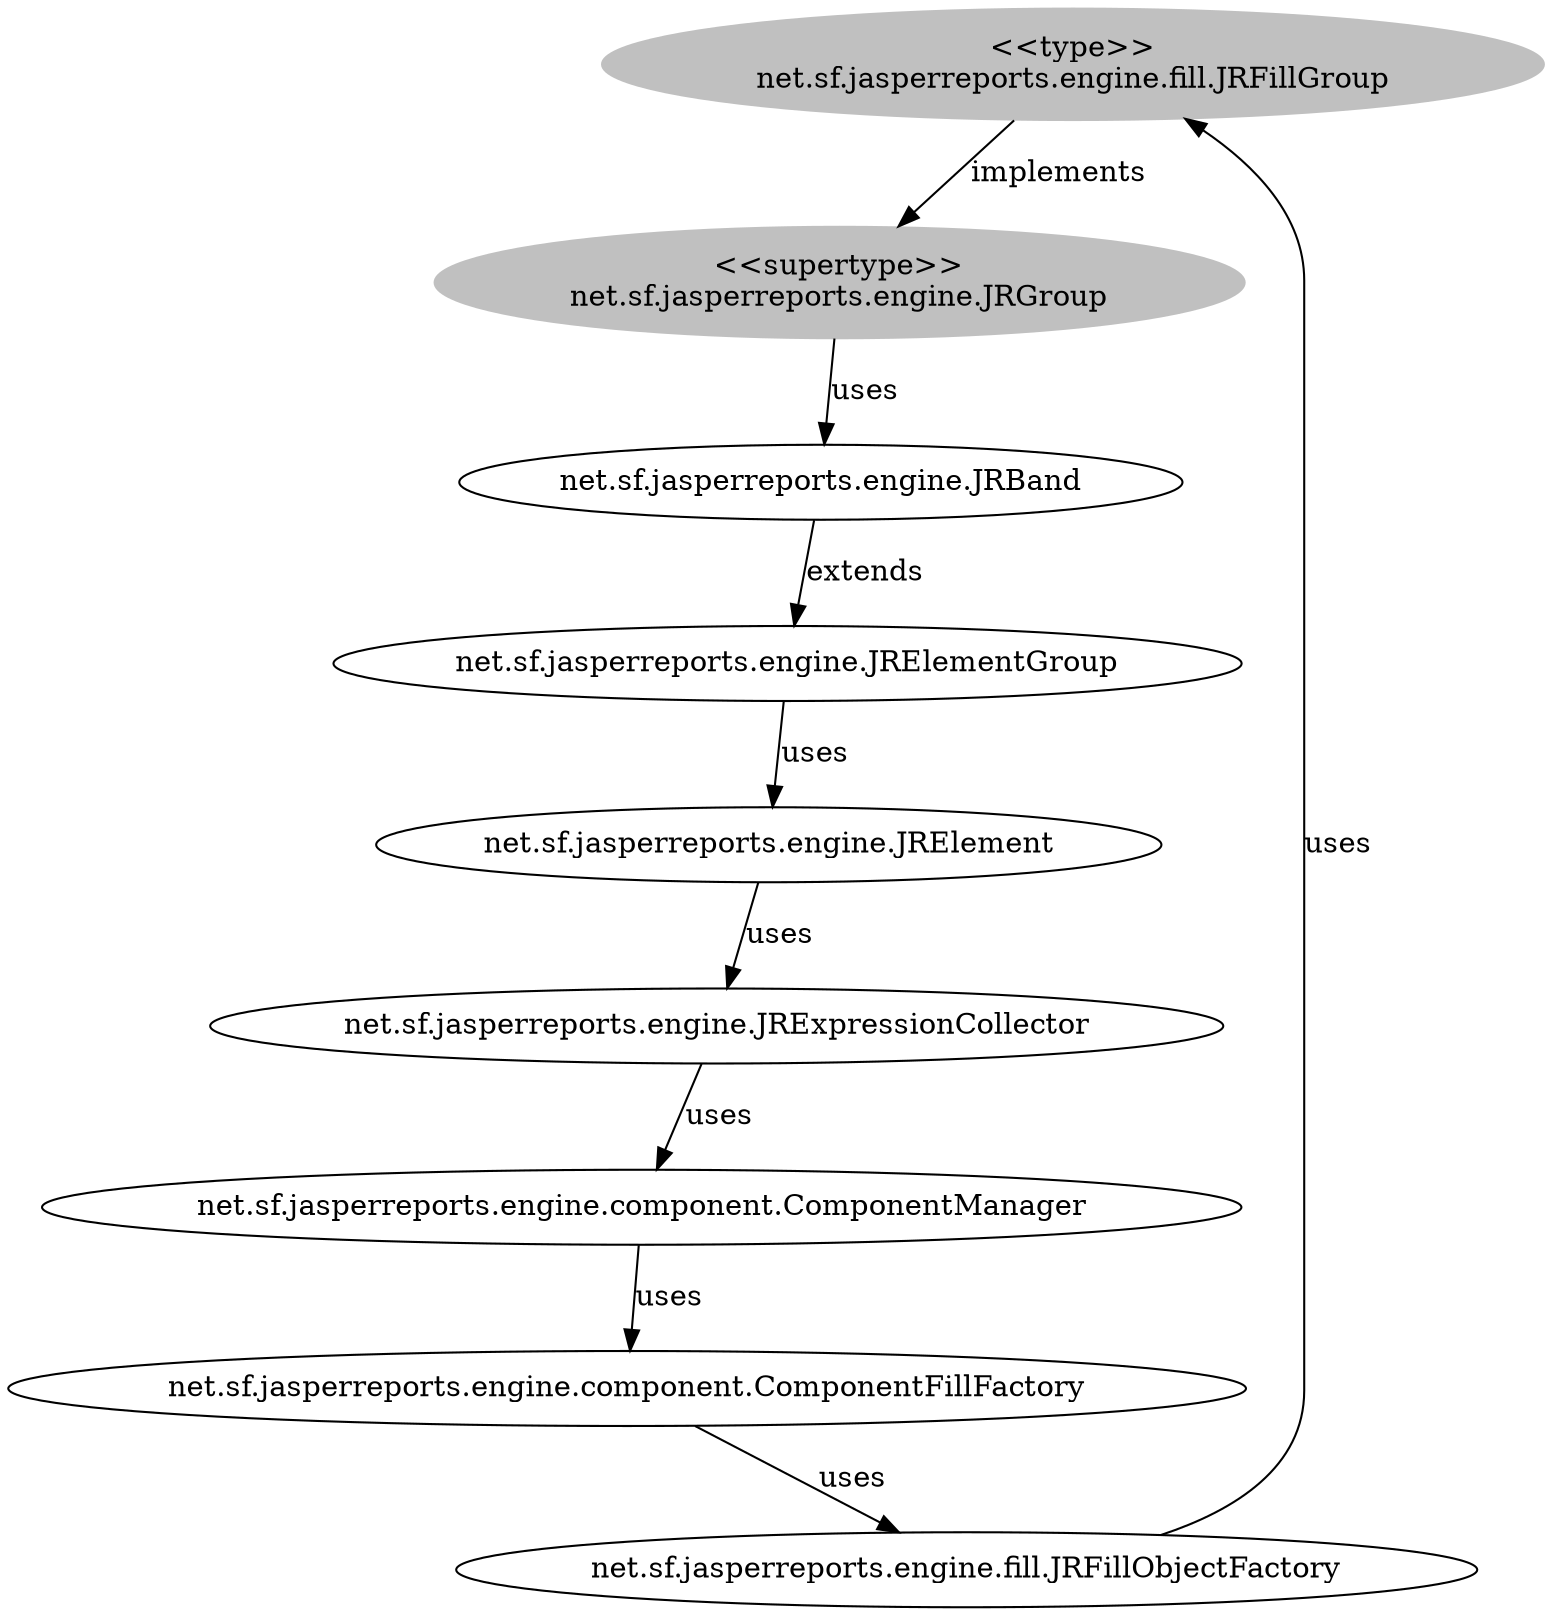 digraph stk {
	net_sf_jasperreports_engine_fill_JRFillGroup [label="<<type>>
net.sf.jasperreports.engine.fill.JRFillGroup",style=filled,color="grey"];
	net_sf_jasperreports_engine_JRGroup [label="<<supertype>>
net.sf.jasperreports.engine.JRGroup",style=filled,color="grey"];
	net_sf_jasperreports_engine_JRElementGroup [label="net.sf.jasperreports.engine.JRElementGroup"];
	net_sf_jasperreports_engine_JRElement [label="net.sf.jasperreports.engine.JRElement"];
	net_sf_jasperreports_engine_component_ComponentManager [label="net.sf.jasperreports.engine.component.ComponentManager"];
	net_sf_jasperreports_engine_component_ComponentFillFactory [label="net.sf.jasperreports.engine.component.ComponentFillFactory"];
	net_sf_jasperreports_engine_JRExpressionCollector [label="net.sf.jasperreports.engine.JRExpressionCollector"];
	net_sf_jasperreports_engine_JRBand [label="net.sf.jasperreports.engine.JRBand"];
	net_sf_jasperreports_engine_fill_JRFillObjectFactory [label="net.sf.jasperreports.engine.fill.JRFillObjectFactory"];
	net_sf_jasperreports_engine_fill_JRFillGroup -> net_sf_jasperreports_engine_JRGroup [label=implements];
	net_sf_jasperreports_engine_JRGroup -> net_sf_jasperreports_engine_JRBand [label=uses];
	net_sf_jasperreports_engine_JRBand -> net_sf_jasperreports_engine_JRElementGroup [label=extends];
	net_sf_jasperreports_engine_JRElementGroup -> net_sf_jasperreports_engine_JRElement [label=uses];
	net_sf_jasperreports_engine_JRElement -> net_sf_jasperreports_engine_JRExpressionCollector [label=uses];
	net_sf_jasperreports_engine_JRExpressionCollector -> net_sf_jasperreports_engine_component_ComponentManager [label=uses];
	net_sf_jasperreports_engine_component_ComponentManager -> net_sf_jasperreports_engine_component_ComponentFillFactory [label=uses];
	net_sf_jasperreports_engine_component_ComponentFillFactory -> net_sf_jasperreports_engine_fill_JRFillObjectFactory [label=uses];
	net_sf_jasperreports_engine_fill_JRFillObjectFactory -> net_sf_jasperreports_engine_fill_JRFillGroup [label=uses];
}
